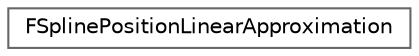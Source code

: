 digraph "Graphical Class Hierarchy"
{
 // INTERACTIVE_SVG=YES
 // LATEX_PDF_SIZE
  bgcolor="transparent";
  edge [fontname=Helvetica,fontsize=10,labelfontname=Helvetica,labelfontsize=10];
  node [fontname=Helvetica,fontsize=10,shape=box,height=0.2,width=0.4];
  rankdir="LR";
  Node0 [id="Node000000",label="FSplinePositionLinearApproximation",height=0.2,width=0.4,color="grey40", fillcolor="white", style="filled",URL="$d1/d28/structFSplinePositionLinearApproximation.html",tooltip="A single point in linear approximation of a spline."];
}
